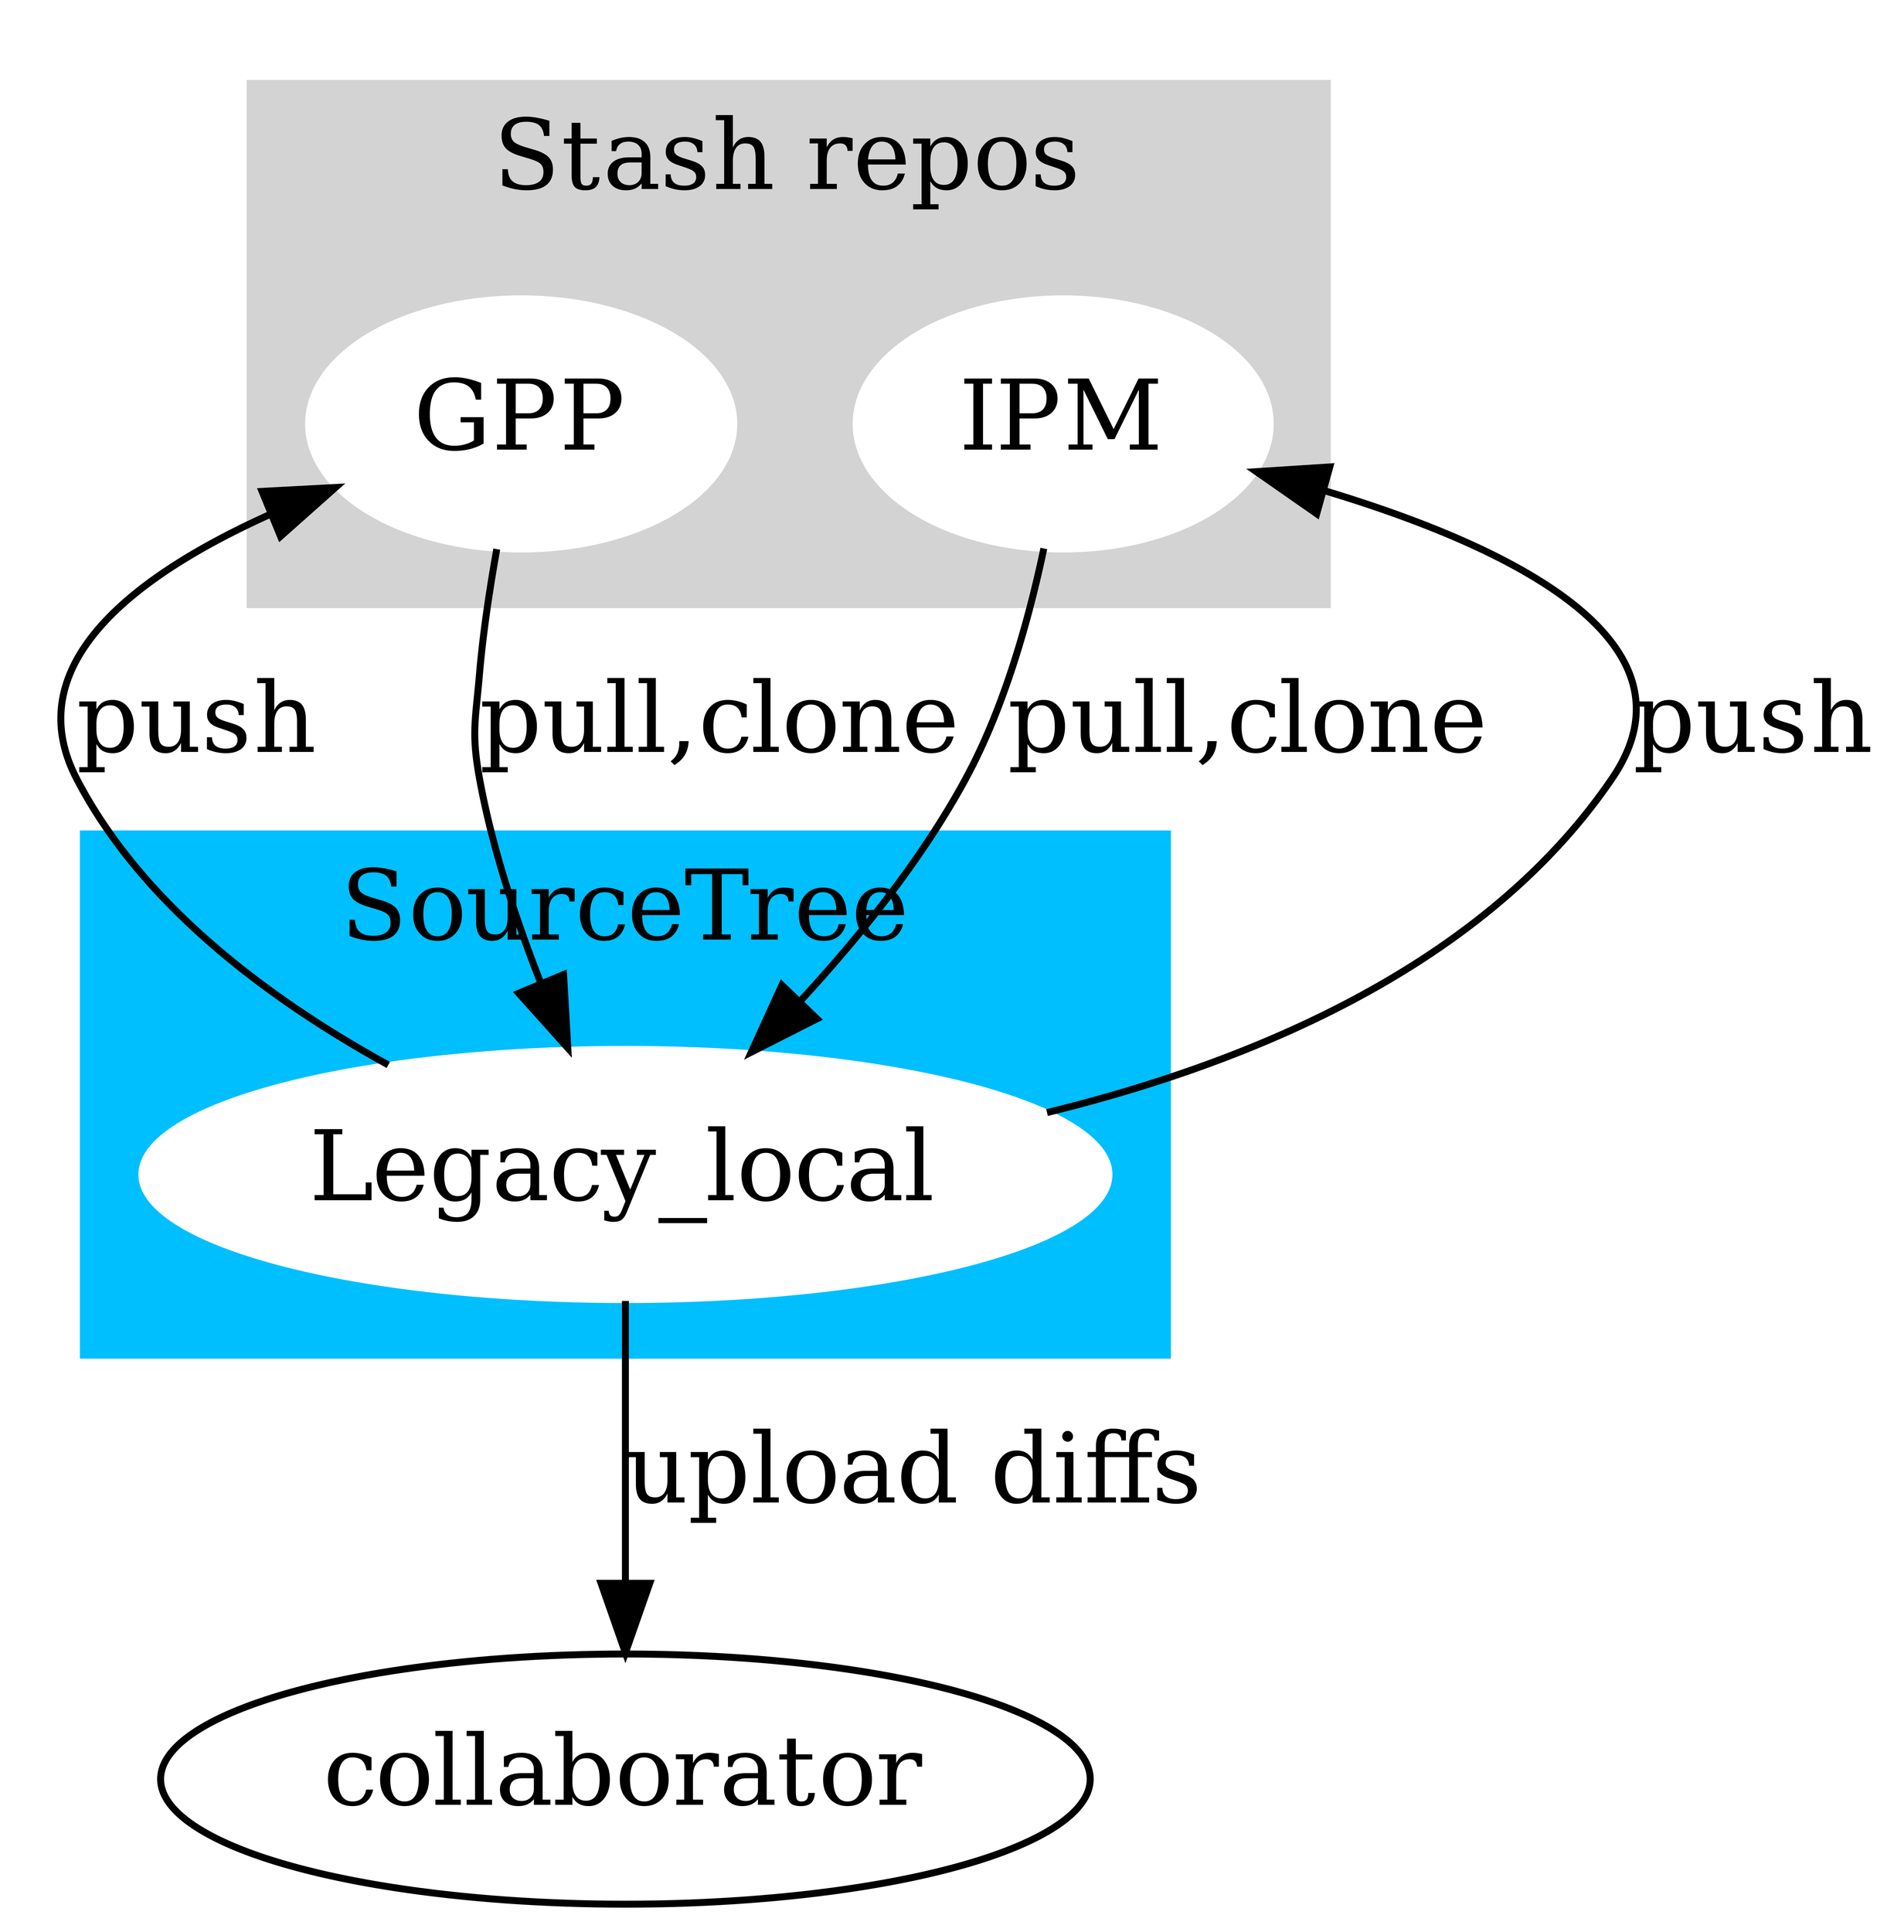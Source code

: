 
digraph workflow{
	size = "50,50!";
	
	subgraph cluster_0 {
		style=filled;
		color=lightgrey;
		node [style=filled,color=white];
		GPP;
		IPM;
		label = "Stash repos"
	}
	
	subgraph cluster_1{
	style=filled;
	color=deepskyblue
	node [style=filled,color=white]
	Legacy_local;
	label = "SourceTree"
	}
	
	Legacy_local->GPP[label ="push"];
	GPP->Legacy_local[label="pull,clone"];
	Legacy_local->IPM[label ="push"];
	IPM->Legacy_local[label="pull,clone"];
	Legacy_local -> collaborator[label="upload diffs"];
}